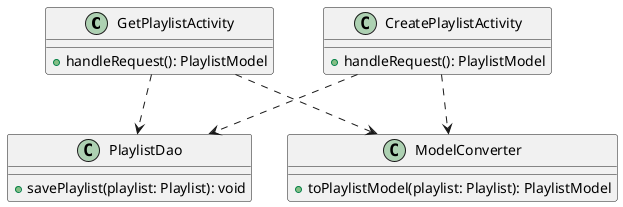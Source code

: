 @startuml

class GetPlaylistActivity {
  + handleRequest(): PlaylistModel
}

class CreatePlaylistActivity {
  + handleRequest(): PlaylistModel
}

class PlaylistDao {
  + savePlaylist(playlist: Playlist): void
}

class ModelConverter {
  + toPlaylistModel(playlist: Playlist): PlaylistModel
}

GetPlaylistActivity ..> PlaylistDao
GetPlaylistActivity ..> ModelConverter
CreatePlaylistActivity ..> PlaylistDao
CreatePlaylistActivity ..> ModelConverter

@enduml
